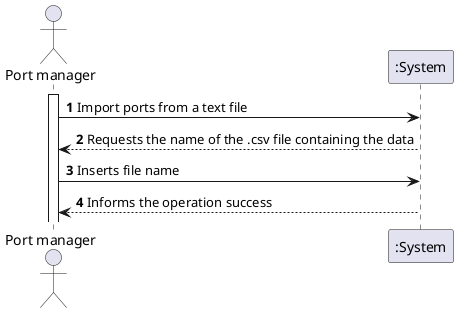 @startuml
autonumber

actor "Port manager" as M

activate M
M -> ":System": Import ports from a text file
":System" --> M --: Requests the name of the .csv file containing the data
M -> ":System": Inserts file name
":System" --> M --: Informs the operation success


@enduml
